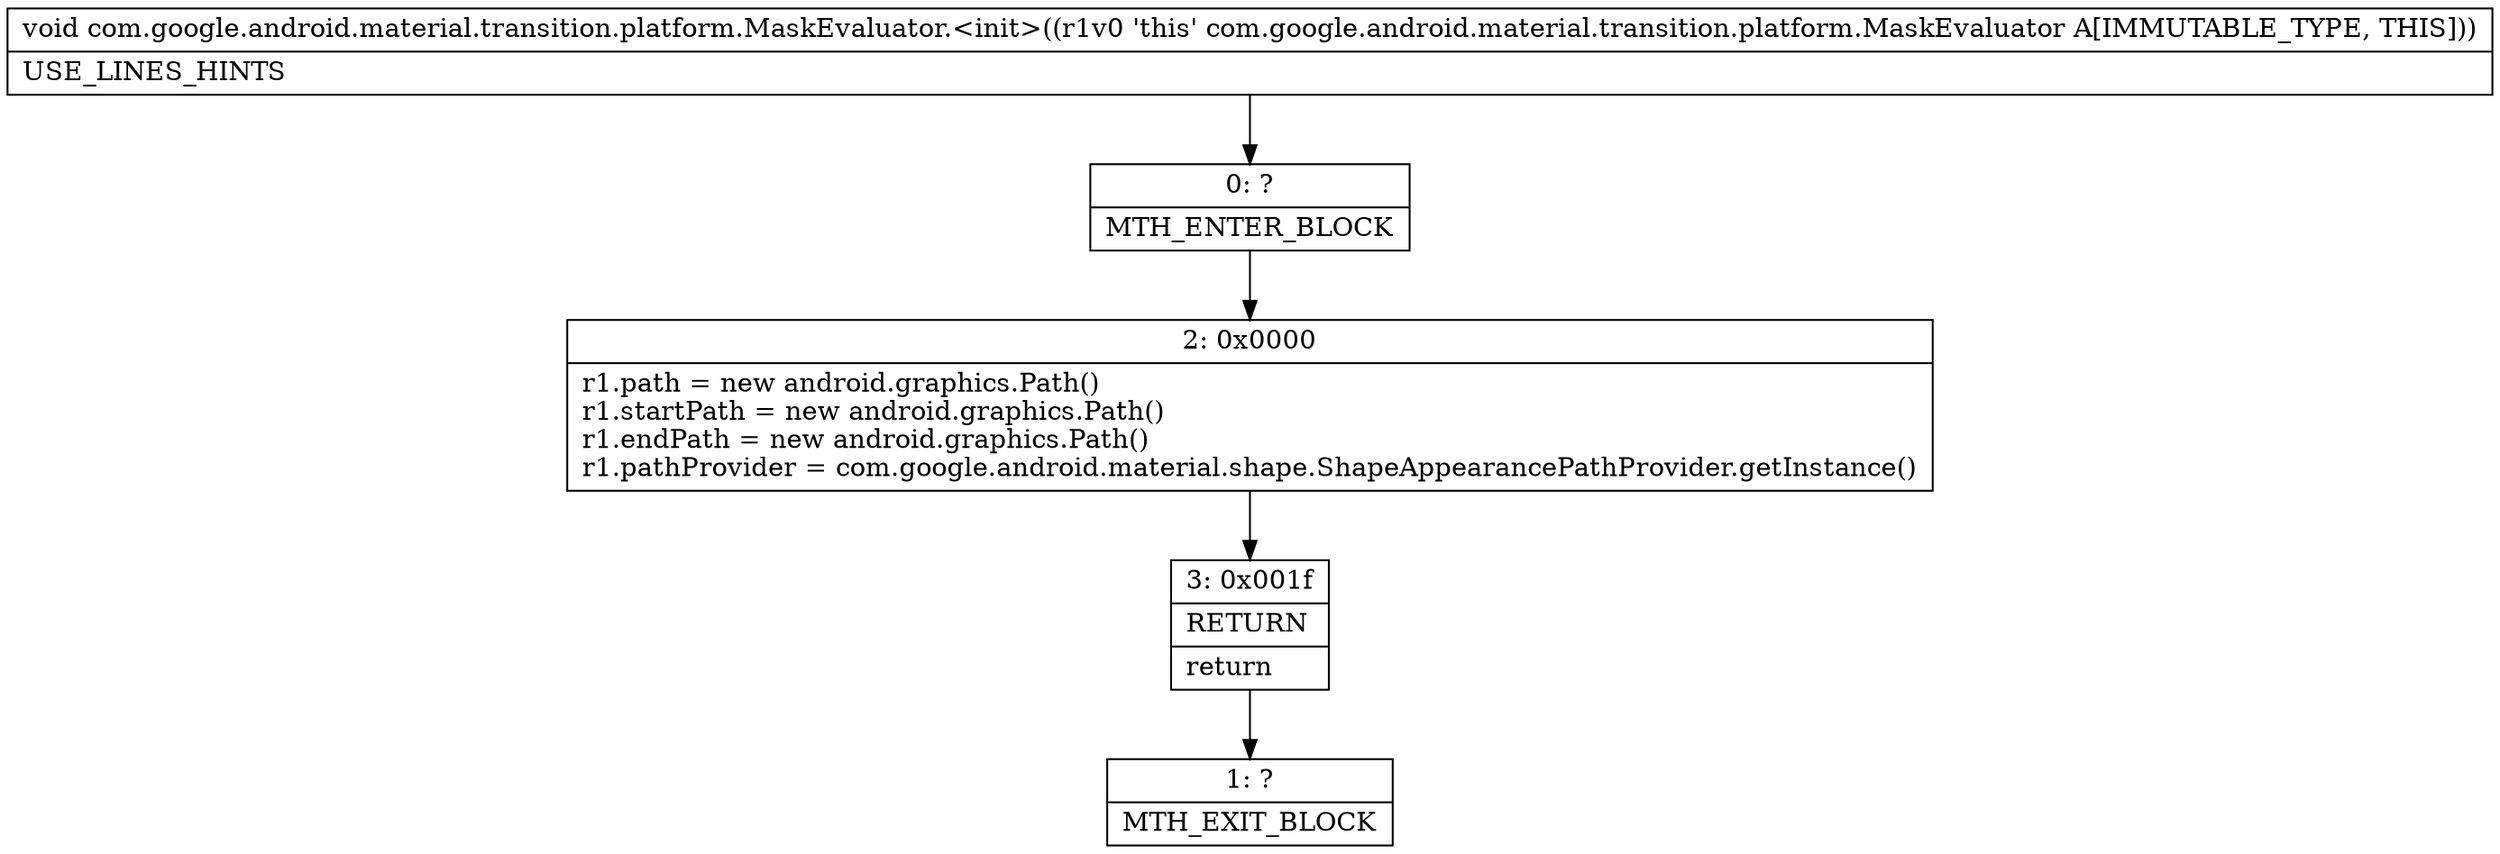 digraph "CFG forcom.google.android.material.transition.platform.MaskEvaluator.\<init\>()V" {
Node_0 [shape=record,label="{0\:\ ?|MTH_ENTER_BLOCK\l}"];
Node_2 [shape=record,label="{2\:\ 0x0000|r1.path = new android.graphics.Path()\lr1.startPath = new android.graphics.Path()\lr1.endPath = new android.graphics.Path()\lr1.pathProvider = com.google.android.material.shape.ShapeAppearancePathProvider.getInstance()\l}"];
Node_3 [shape=record,label="{3\:\ 0x001f|RETURN\l|return\l}"];
Node_1 [shape=record,label="{1\:\ ?|MTH_EXIT_BLOCK\l}"];
MethodNode[shape=record,label="{void com.google.android.material.transition.platform.MaskEvaluator.\<init\>((r1v0 'this' com.google.android.material.transition.platform.MaskEvaluator A[IMMUTABLE_TYPE, THIS]))  | USE_LINES_HINTS\l}"];
MethodNode -> Node_0;Node_0 -> Node_2;
Node_2 -> Node_3;
Node_3 -> Node_1;
}

